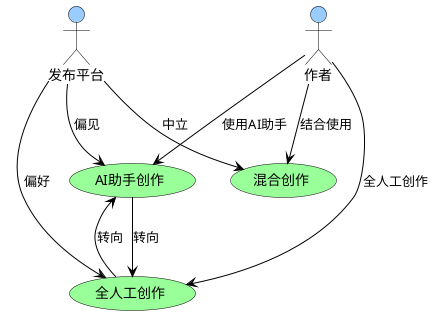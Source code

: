 @startuml
!define ACTOR actor
!define USECASE usecase
!define COLOR1 #FFDD99
!define COLOR2 #99FF99
!define COLOR3 #99CCFF

skinparam usecase {
  BackgroundColor COLOR2
  BorderColor Black
  ArrowColor Black
}

skinparam actor {
  BackgroundColor COLOR3
  BorderColor Black
  ArrowColor Black
}

ACTOR "发布平台" as platform
ACTOR "作者" as author
USECASE "AI助手创作" as ai_assisted
USECASE "全人工创作" as manual
USECASE "混合创作" as hybrid

platform --> ai_assisted : 偏见
platform --> manual : 偏好
platform --> hybrid : 中立

author --> ai_assisted : 使用AI助手
author --> manual : 全人工创作
author --> hybrid : 结合使用

ai_assisted --> manual : 转向
manual --> ai_assisted : 转向

@enduml
